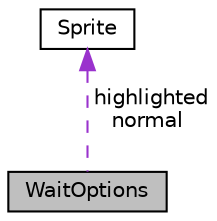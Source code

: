 digraph "WaitOptions"
{
 // LATEX_PDF_SIZE
  edge [fontname="Helvetica",fontsize="10",labelfontname="Helvetica",labelfontsize="10"];
  node [fontname="Helvetica",fontsize="10",shape=record];
  Node1 [label="WaitOptions",height=0.2,width=0.4,color="black", fillcolor="grey75", style="filled", fontcolor="black",tooltip="Structure representing an option in the waiting screen."];
  Node2 -> Node1 [dir="back",color="darkorchid3",fontsize="10",style="dashed",label=" highlighted\nnormal" ];
  Node2 [label="Sprite",height=0.2,width=0.4,color="black", fillcolor="white", style="filled",URL="$struct_sprite.html",tooltip="Structure representing a sprite."];
}
